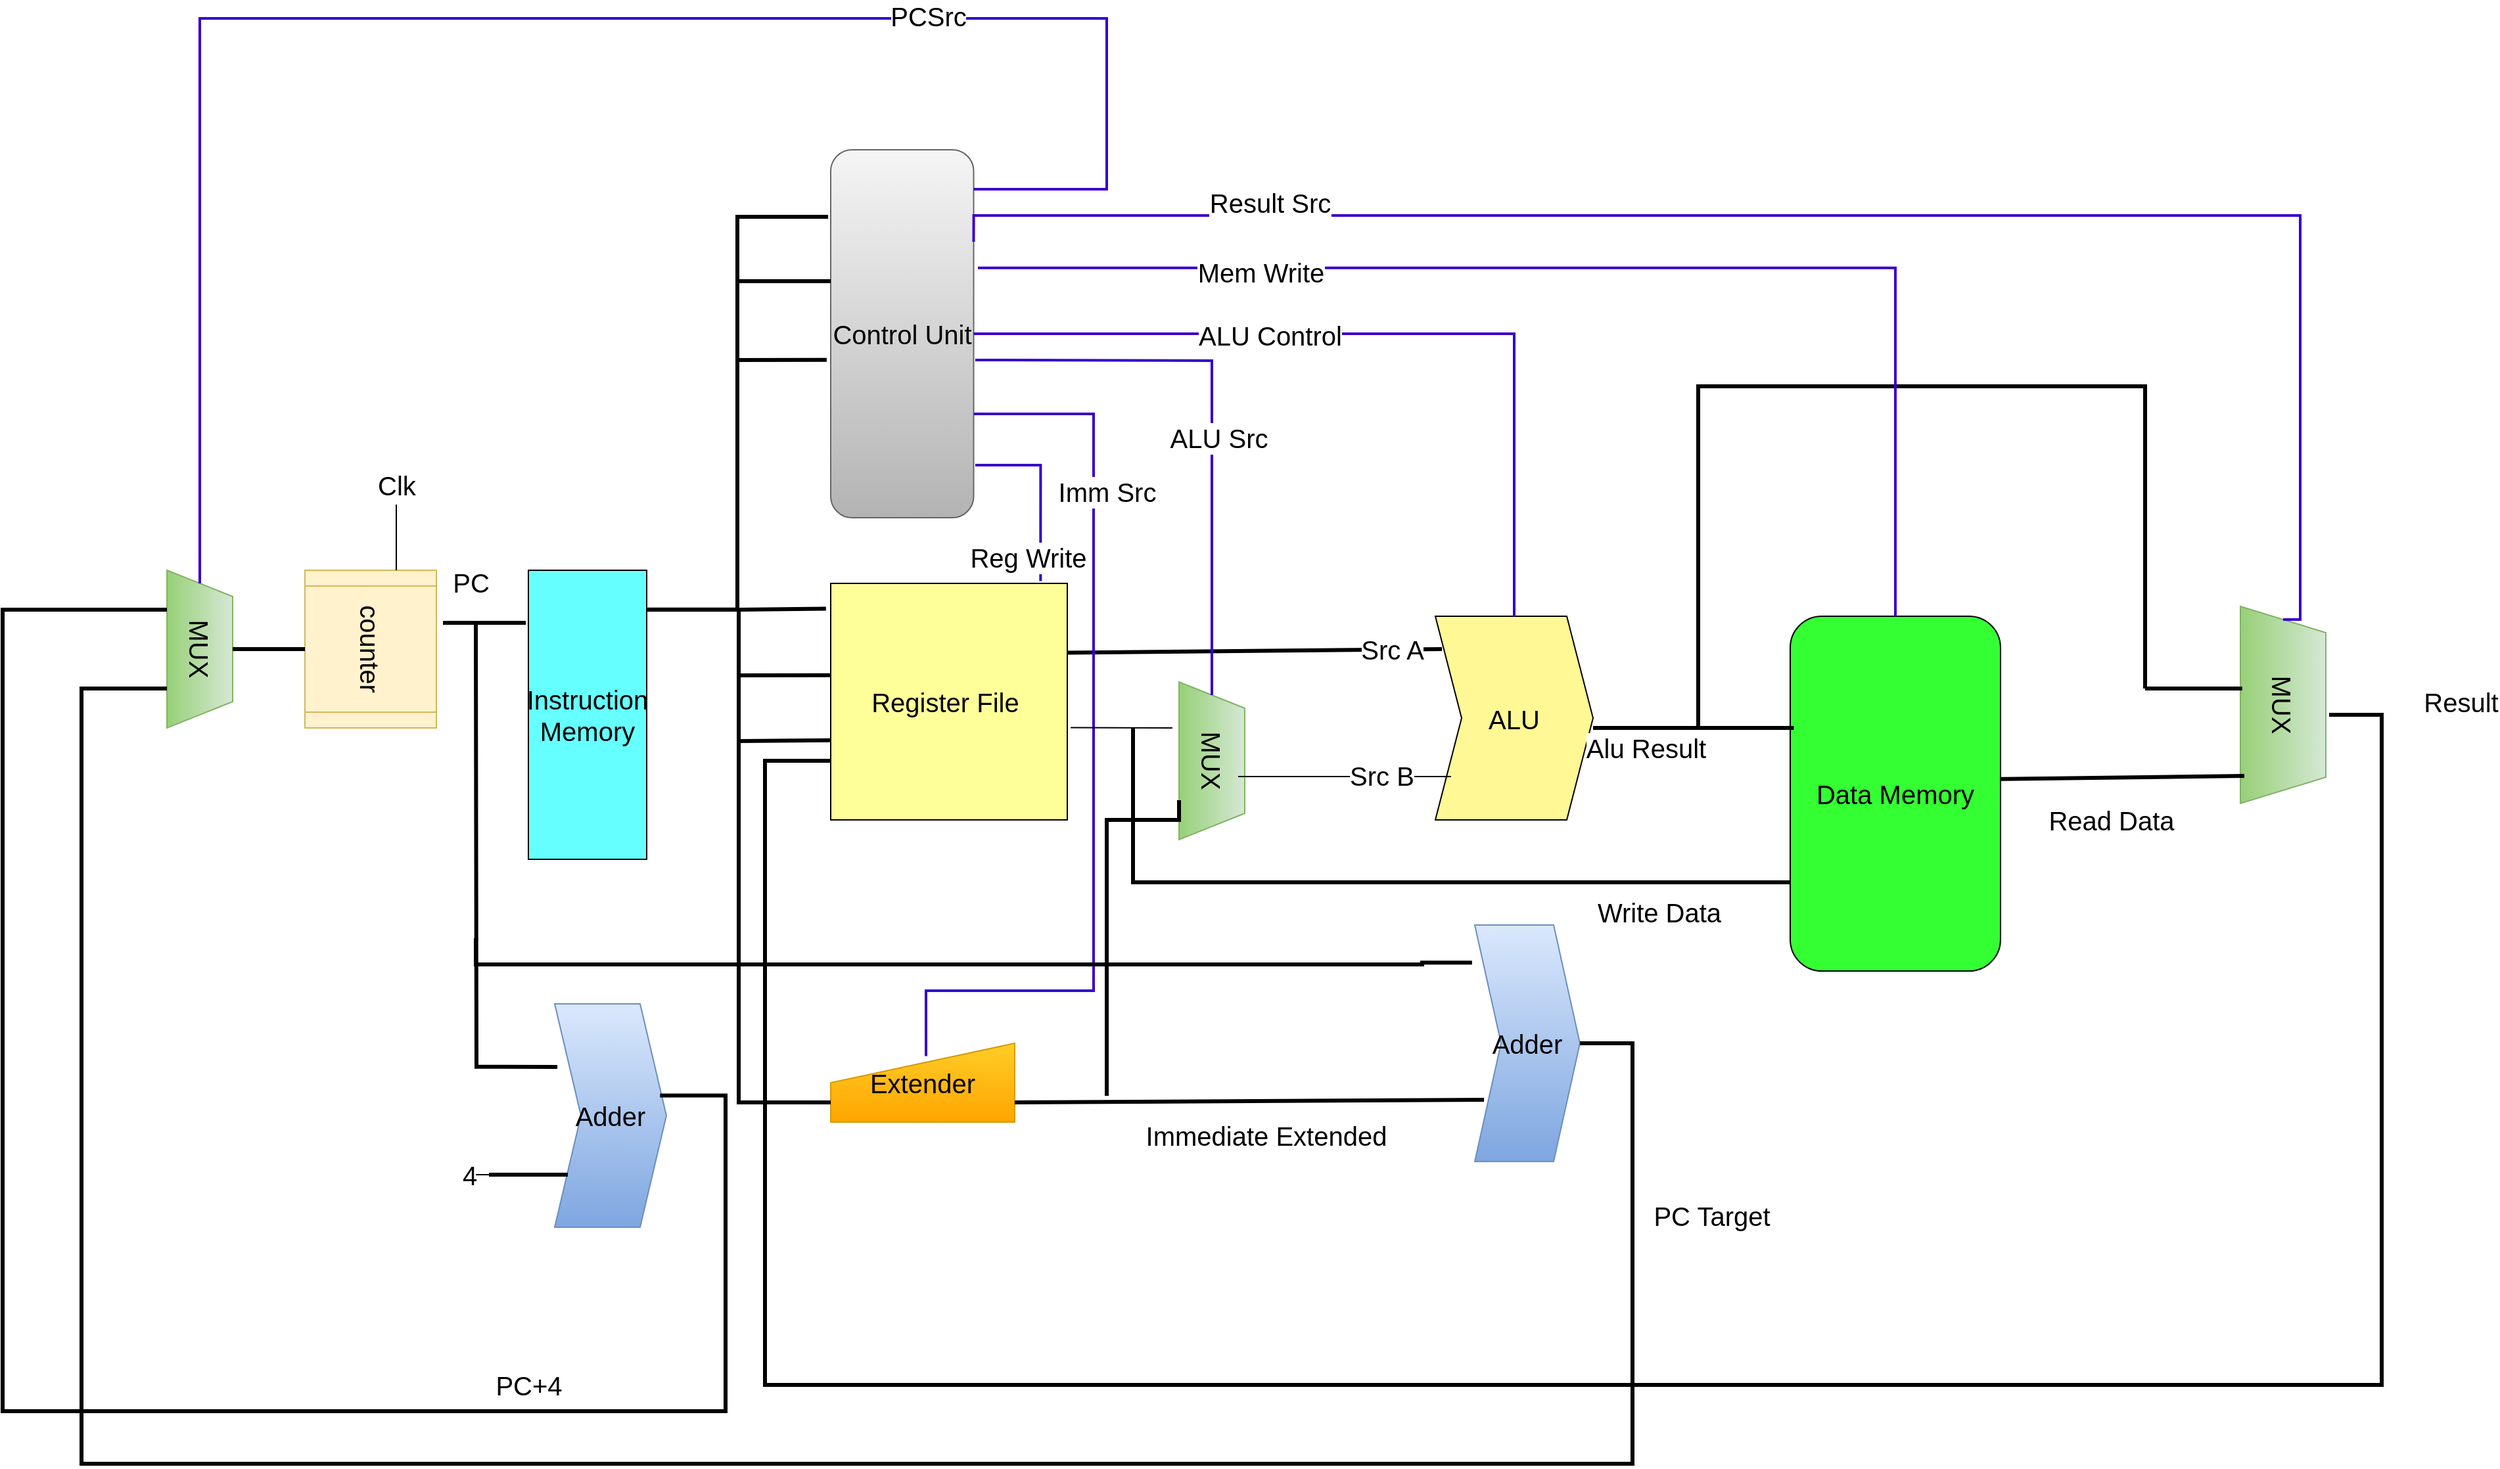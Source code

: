<mxfile version="21.6.2" type="device">
  <diagram name="Page-1" id="XgAYXHbHt_Vr3a4E0hrU">
    <mxGraphModel dx="2523" dy="1965" grid="1" gridSize="10" guides="1" tooltips="1" connect="1" arrows="1" fold="1" page="1" pageScale="1" pageWidth="850" pageHeight="1100" math="0" shadow="0">
      <root>
        <mxCell id="0" />
        <mxCell id="1" parent="0" />
        <mxCell id="yU2Yx_QxxzWmTwz0smRt-1" value="&lt;font style=&quot;font-size: 20px;&quot;&gt;MUX&lt;/font&gt;" style="shape=trapezoid;perimeter=trapezoidPerimeter;whiteSpace=wrap;html=1;fixedSize=1;rotation=90;fillColor=#d5e8d4;gradientColor=#97d077;strokeColor=#82b366;fontSize=20;" vertex="1" parent="1">
          <mxGeometry x="60" y="155" width="120" height="50" as="geometry" />
        </mxCell>
        <mxCell id="yU2Yx_QxxzWmTwz0smRt-2" value="&lt;font style=&quot;font-size: 20px;&quot;&gt;counter&lt;/font&gt;" style="shape=process;whiteSpace=wrap;html=1;backgroundOutline=1;rotation=90;fillColor=#fff2cc;strokeColor=#d6b656;gradientDirection=north;fontSize=20;" vertex="1" parent="1">
          <mxGeometry x="190" y="130" width="120" height="100" as="geometry" />
        </mxCell>
        <mxCell id="yU2Yx_QxxzWmTwz0smRt-3" value="&lt;font style=&quot;font-size: 20px;&quot;&gt;Control Unit&lt;/font&gt;" style="rounded=1;whiteSpace=wrap;html=1;rotation=0;fillColor=#f5f5f5;gradientColor=#b3b3b3;strokeColor=#666666;fontSize=20;" vertex="1" parent="1">
          <mxGeometry x="600" y="-200" width="108.75" height="280" as="geometry" />
        </mxCell>
        <mxCell id="yU2Yx_QxxzWmTwz0smRt-51" value="&lt;font style=&quot;font-size: 20px;&quot;&gt;Instruction Memory&lt;/font&gt;" style="rounded=0;whiteSpace=wrap;html=1;fillColor=#66FFFF;fontSize=20;" vertex="1" parent="1">
          <mxGeometry x="370" y="120" width="90" height="220" as="geometry" />
        </mxCell>
        <mxCell id="yU2Yx_QxxzWmTwz0smRt-52" value="" style="endArrow=none;html=1;rounded=0;exitX=0.5;exitY=0;exitDx=0;exitDy=0;entryX=0.5;entryY=1;entryDx=0;entryDy=0;strokeWidth=3;fontSize=20;" edge="1" parent="1" source="yU2Yx_QxxzWmTwz0smRt-1" target="yU2Yx_QxxzWmTwz0smRt-2">
          <mxGeometry width="50" height="50" relative="1" as="geometry">
            <mxPoint x="170" y="230" as="sourcePoint" />
            <mxPoint x="220" y="180" as="targetPoint" />
          </mxGeometry>
        </mxCell>
        <mxCell id="yU2Yx_QxxzWmTwz0smRt-53" value="" style="endArrow=none;html=1;rounded=0;exitX=0.333;exitY=-0.05;exitDx=0;exitDy=0;exitPerimeter=0;entryX=-0.022;entryY=0.182;entryDx=0;entryDy=0;entryPerimeter=0;strokeWidth=3;fontSize=20;" edge="1" parent="1" source="yU2Yx_QxxzWmTwz0smRt-2" target="yU2Yx_QxxzWmTwz0smRt-51">
          <mxGeometry width="50" height="50" relative="1" as="geometry">
            <mxPoint x="320" y="230" as="sourcePoint" />
            <mxPoint x="370" y="180" as="targetPoint" />
          </mxGeometry>
        </mxCell>
        <mxCell id="yU2Yx_QxxzWmTwz0smRt-54" value="" style="endArrow=none;html=1;rounded=0;fontSize=20;" edge="1" parent="1">
          <mxGeometry width="50" height="50" relative="1" as="geometry">
            <mxPoint x="269.5" y="120" as="sourcePoint" />
            <mxPoint x="269.5" y="70" as="targetPoint" />
          </mxGeometry>
        </mxCell>
        <mxCell id="yU2Yx_QxxzWmTwz0smRt-55" value="&lt;font style=&quot;font-size: 20px;&quot;&gt;Clk&lt;/font&gt;" style="text;html=1;strokeColor=none;fillColor=none;align=center;verticalAlign=middle;whiteSpace=wrap;rounded=0;fontSize=20;" vertex="1" parent="1">
          <mxGeometry x="240" y="40" width="60" height="30" as="geometry" />
        </mxCell>
        <mxCell id="yU2Yx_QxxzWmTwz0smRt-56" value="&lt;font style=&quot;font-size: 20px;&quot;&gt;Register File&amp;nbsp;&lt;/font&gt;" style="whiteSpace=wrap;html=1;aspect=fixed;fillColor=#FFFF99;fontSize=20;" vertex="1" parent="1">
          <mxGeometry x="600" y="130" width="180" height="180" as="geometry" />
        </mxCell>
        <mxCell id="yU2Yx_QxxzWmTwz0smRt-57" value="" style="endArrow=none;html=1;rounded=0;exitX=1;exitY=0.136;exitDx=0;exitDy=0;exitPerimeter=0;edgeStyle=elbowEdgeStyle;entryX=-0.018;entryY=0.182;entryDx=0;entryDy=0;entryPerimeter=0;strokeWidth=3;fontSize=20;" edge="1" parent="1" source="yU2Yx_QxxzWmTwz0smRt-51" target="yU2Yx_QxxzWmTwz0smRt-3">
          <mxGeometry width="50" height="50" relative="1" as="geometry">
            <mxPoint x="530" y="110" as="sourcePoint" />
            <mxPoint x="520" y="-130" as="targetPoint" />
          </mxGeometry>
        </mxCell>
        <mxCell id="yU2Yx_QxxzWmTwz0smRt-58" value="" style="endArrow=none;html=1;rounded=0;entryX=0.028;entryY=0.357;entryDx=0;entryDy=0;entryPerimeter=0;strokeWidth=3;fontSize=20;" edge="1" parent="1">
          <mxGeometry width="50" height="50" relative="1" as="geometry">
            <mxPoint x="530" y="-100" as="sourcePoint" />
            <mxPoint x="600.005" y="-100.04" as="targetPoint" />
          </mxGeometry>
        </mxCell>
        <mxCell id="yU2Yx_QxxzWmTwz0smRt-59" value="" style="endArrow=none;html=1;rounded=0;entryX=-0.028;entryY=0.571;entryDx=0;entryDy=0;entryPerimeter=0;strokeWidth=3;fontSize=20;" edge="1" parent="1" target="yU2Yx_QxxzWmTwz0smRt-3">
          <mxGeometry width="50" height="50" relative="1" as="geometry">
            <mxPoint x="530" y="-40" as="sourcePoint" />
            <mxPoint x="580" y="-90" as="targetPoint" />
          </mxGeometry>
        </mxCell>
        <mxCell id="yU2Yx_QxxzWmTwz0smRt-60" value="&lt;font style=&quot;font-size: 20px;&quot;&gt;Extender&lt;/font&gt;" style="shape=manualInput;whiteSpace=wrap;html=1;fillColor=#ffcd28;gradientColor=#ffa500;strokeColor=#d79b00;fontSize=20;" vertex="1" parent="1">
          <mxGeometry x="600" y="480" width="140" height="60" as="geometry" />
        </mxCell>
        <mxCell id="yU2Yx_QxxzWmTwz0smRt-61" value="" style="endArrow=none;html=1;rounded=0;edgeStyle=elbowEdgeStyle;entryX=0;entryY=0.75;entryDx=0;entryDy=0;strokeWidth=3;fontSize=20;" edge="1" parent="1" target="yU2Yx_QxxzWmTwz0smRt-60">
          <mxGeometry width="50" height="50" relative="1" as="geometry">
            <mxPoint x="460" y="150" as="sourcePoint" />
            <mxPoint x="560" y="210" as="targetPoint" />
            <Array as="points" />
          </mxGeometry>
        </mxCell>
        <mxCell id="yU2Yx_QxxzWmTwz0smRt-64" value="&lt;font style=&quot;font-size: 20px;&quot;&gt;MUX&lt;/font&gt;" style="shape=trapezoid;perimeter=trapezoidPerimeter;whiteSpace=wrap;html=1;fixedSize=1;rotation=90;fillColor=#d5e8d4;gradientColor=#97d077;strokeColor=#82b366;fontSize=20;" vertex="1" parent="1">
          <mxGeometry x="830" y="240" width="120" height="50" as="geometry" />
        </mxCell>
        <mxCell id="yU2Yx_QxxzWmTwz0smRt-66" value="&lt;font style=&quot;font-size: 20px;&quot;&gt;ALU&lt;/font&gt;" style="shape=step;perimeter=stepPerimeter;whiteSpace=wrap;html=1;fixedSize=1;fillColor=#FFF894;fontSize=20;" vertex="1" parent="1">
          <mxGeometry x="1060" y="155" width="120" height="155" as="geometry" />
        </mxCell>
        <mxCell id="yU2Yx_QxxzWmTwz0smRt-67" value="" style="endArrow=none;html=1;rounded=0;fontSize=20;" edge="1" parent="1">
          <mxGeometry width="50" height="50" relative="1" as="geometry">
            <mxPoint x="910" y="277" as="sourcePoint" />
            <mxPoint x="1072" y="277" as="targetPoint" />
          </mxGeometry>
        </mxCell>
        <mxCell id="yU2Yx_QxxzWmTwz0smRt-114" value="&lt;font style=&quot;font-size: 20px;&quot;&gt;Src B&lt;/font&gt;" style="edgeLabel;html=1;align=center;verticalAlign=middle;resizable=0;points=[];fontSize=20;" vertex="1" connectable="0" parent="yU2Yx_QxxzWmTwz0smRt-67">
          <mxGeometry x="0.337" y="1" relative="1" as="geometry">
            <mxPoint as="offset" />
          </mxGeometry>
        </mxCell>
        <mxCell id="yU2Yx_QxxzWmTwz0smRt-68" value="" style="endArrow=none;html=1;rounded=0;entryX=0.042;entryY=0.161;entryDx=0;entryDy=0;entryPerimeter=0;exitX=1.002;exitY=0.293;exitDx=0;exitDy=0;exitPerimeter=0;strokeWidth=3;fontSize=20;" edge="1" parent="1" source="yU2Yx_QxxzWmTwz0smRt-56" target="yU2Yx_QxxzWmTwz0smRt-66">
          <mxGeometry width="50" height="50" relative="1" as="geometry">
            <mxPoint x="820" y="180" as="sourcePoint" />
            <mxPoint x="1030" y="182.5" as="targetPoint" />
          </mxGeometry>
        </mxCell>
        <mxCell id="yU2Yx_QxxzWmTwz0smRt-115" value="&lt;font style=&quot;font-size: 20px;&quot;&gt;Src A&lt;/font&gt;" style="edgeLabel;html=1;align=center;verticalAlign=middle;resizable=0;points=[];fontSize=20;" vertex="1" connectable="0" parent="yU2Yx_QxxzWmTwz0smRt-68">
          <mxGeometry x="0.732" y="1" relative="1" as="geometry">
            <mxPoint as="offset" />
          </mxGeometry>
        </mxCell>
        <mxCell id="yU2Yx_QxxzWmTwz0smRt-69" value="&lt;font style=&quot;font-size: 20px;&quot;&gt;Data Memory&lt;/font&gt;" style="rounded=1;whiteSpace=wrap;html=1;fillColor=#33FF33;fontSize=20;" vertex="1" parent="1">
          <mxGeometry x="1330" y="155" width="160" height="270" as="geometry" />
        </mxCell>
        <mxCell id="yU2Yx_QxxzWmTwz0smRt-71" value="" style="endArrow=none;html=1;rounded=0;entryX=0.017;entryY=0.315;entryDx=0;entryDy=0;entryPerimeter=0;strokeWidth=3;fontSize=20;" edge="1" parent="1" target="yU2Yx_QxxzWmTwz0smRt-69">
          <mxGeometry width="50" height="50" relative="1" as="geometry">
            <mxPoint x="1180" y="240" as="sourcePoint" />
            <mxPoint x="1230" y="190" as="targetPoint" />
          </mxGeometry>
        </mxCell>
        <mxCell id="yU2Yx_QxxzWmTwz0smRt-116" value="&lt;font style=&quot;font-size: 20px;&quot;&gt;Alu Result&lt;/font&gt;" style="edgeLabel;html=1;align=center;verticalAlign=middle;resizable=0;points=[];fontSize=20;" vertex="1" connectable="0" parent="yU2Yx_QxxzWmTwz0smRt-71">
          <mxGeometry x="-0.653" y="-2" relative="1" as="geometry">
            <mxPoint x="13" y="13" as="offset" />
          </mxGeometry>
        </mxCell>
        <mxCell id="yU2Yx_QxxzWmTwz0smRt-72" value="&lt;font style=&quot;font-size: 20px;&quot;&gt;MUX&lt;/font&gt;" style="shape=trapezoid;perimeter=trapezoidPerimeter;whiteSpace=wrap;html=1;fixedSize=1;rotation=90;fillColor=#d5e8d4;gradientColor=#97d077;strokeColor=#82b366;fontSize=20;" vertex="1" parent="1">
          <mxGeometry x="1630" y="190" width="150" height="65" as="geometry" />
        </mxCell>
        <mxCell id="yU2Yx_QxxzWmTwz0smRt-73" value="" style="endArrow=none;html=1;rounded=0;entryX=0.86;entryY=0.954;entryDx=0;entryDy=0;entryPerimeter=0;exitX=1.002;exitY=0.459;exitDx=0;exitDy=0;exitPerimeter=0;strokeWidth=3;fontSize=20;" edge="1" parent="1" source="yU2Yx_QxxzWmTwz0smRt-69" target="yU2Yx_QxxzWmTwz0smRt-72">
          <mxGeometry width="50" height="50" relative="1" as="geometry">
            <mxPoint x="1450" y="280" as="sourcePoint" />
            <mxPoint x="1500" y="230" as="targetPoint" />
          </mxGeometry>
        </mxCell>
        <mxCell id="yU2Yx_QxxzWmTwz0smRt-119" value="&lt;font style=&quot;font-size: 20px;&quot;&gt;Read Data&lt;/font&gt;" style="edgeLabel;html=1;align=center;verticalAlign=middle;resizable=0;points=[];fontSize=20;" vertex="1" connectable="0" parent="yU2Yx_QxxzWmTwz0smRt-73">
          <mxGeometry x="-0.098" y="-8" relative="1" as="geometry">
            <mxPoint y="24" as="offset" />
          </mxGeometry>
        </mxCell>
        <mxCell id="yU2Yx_QxxzWmTwz0smRt-76" value="" style="endArrow=none;html=1;rounded=0;edgeStyle=elbowEdgeStyle;elbow=vertical;endSize=6;strokeWidth=3;fontSize=20;" edge="1" parent="1">
          <mxGeometry width="50" height="50" relative="1" as="geometry">
            <mxPoint x="1260" y="240" as="sourcePoint" />
            <mxPoint x="1600" y="210" as="targetPoint" />
            <Array as="points">
              <mxPoint x="1410" y="-20" />
            </Array>
          </mxGeometry>
        </mxCell>
        <mxCell id="yU2Yx_QxxzWmTwz0smRt-78" value="" style="endArrow=none;html=1;rounded=0;entryX=0.417;entryY=0.979;entryDx=0;entryDy=0;entryPerimeter=0;strokeWidth=3;fontSize=20;" edge="1" parent="1" target="yU2Yx_QxxzWmTwz0smRt-72">
          <mxGeometry width="50" height="50" relative="1" as="geometry">
            <mxPoint x="1600" y="210" as="sourcePoint" />
            <mxPoint x="1670" y="200" as="targetPoint" />
          </mxGeometry>
        </mxCell>
        <mxCell id="yU2Yx_QxxzWmTwz0smRt-79" value="&lt;font style=&quot;font-size: 20px;&quot;&gt;Adder&lt;/font&gt;" style="shape=step;perimeter=stepPerimeter;whiteSpace=wrap;html=1;fixedSize=1;fillColor=#dae8fc;gradientColor=#7ea6e0;strokeColor=#6c8ebf;fontSize=20;" vertex="1" parent="1">
          <mxGeometry x="1090" y="390" width="80" height="180" as="geometry" />
        </mxCell>
        <mxCell id="yU2Yx_QxxzWmTwz0smRt-80" value="" style="endArrow=none;html=1;rounded=0;entryX=0.088;entryY=0.739;entryDx=0;entryDy=0;entryPerimeter=0;exitX=1;exitY=0.75;exitDx=0;exitDy=0;strokeWidth=3;fontSize=20;" edge="1" parent="1" source="yU2Yx_QxxzWmTwz0smRt-60" target="yU2Yx_QxxzWmTwz0smRt-79">
          <mxGeometry width="50" height="50" relative="1" as="geometry">
            <mxPoint x="760" y="520" as="sourcePoint" />
            <mxPoint x="810" y="470" as="targetPoint" />
          </mxGeometry>
        </mxCell>
        <mxCell id="yU2Yx_QxxzWmTwz0smRt-122" value="&lt;font style=&quot;font-size: 20px;&quot;&gt;Immediate Extended&lt;/font&gt;" style="edgeLabel;html=1;align=center;verticalAlign=middle;resizable=0;points=[];fontSize=20;" vertex="1" connectable="0" parent="yU2Yx_QxxzWmTwz0smRt-80">
          <mxGeometry x="-0.059" y="4" relative="1" as="geometry">
            <mxPoint x="23" y="30" as="offset" />
          </mxGeometry>
        </mxCell>
        <mxCell id="yU2Yx_QxxzWmTwz0smRt-81" value="" style="endArrow=none;html=1;rounded=0;edgeStyle=orthogonalEdgeStyle;entryX=0.75;entryY=1;entryDx=0;entryDy=0;strokeWidth=3;fontSize=20;" edge="1" parent="1" target="yU2Yx_QxxzWmTwz0smRt-64">
          <mxGeometry width="50" height="50" relative="1" as="geometry">
            <mxPoint x="810" y="520" as="sourcePoint" />
            <mxPoint x="810" y="310" as="targetPoint" />
            <Array as="points">
              <mxPoint x="810" y="310" />
              <mxPoint x="865" y="310" />
            </Array>
          </mxGeometry>
        </mxCell>
        <mxCell id="yU2Yx_QxxzWmTwz0smRt-82" value="&lt;font style=&quot;font-size: 20px;&quot;&gt;Adder&lt;/font&gt;" style="shape=step;perimeter=stepPerimeter;whiteSpace=wrap;html=1;fixedSize=1;fillColor=#dae8fc;gradientColor=#7ea6e0;strokeColor=#6c8ebf;fontSize=20;" vertex="1" parent="1">
          <mxGeometry x="390" y="450" width="85" height="170" as="geometry" />
        </mxCell>
        <mxCell id="yU2Yx_QxxzWmTwz0smRt-83" value="" style="endArrow=none;html=1;rounded=0;edgeStyle=orthogonalEdgeStyle;exitX=0.024;exitY=0.282;exitDx=0;exitDy=0;exitPerimeter=0;strokeWidth=3;fontSize=20;" edge="1" parent="1" source="yU2Yx_QxxzWmTwz0smRt-82">
          <mxGeometry width="50" height="50" relative="1" as="geometry">
            <mxPoint x="290" y="330" as="sourcePoint" />
            <mxPoint x="330" y="160" as="targetPoint" />
          </mxGeometry>
        </mxCell>
        <mxCell id="yU2Yx_QxxzWmTwz0smRt-123" value="&lt;font style=&quot;font-size: 20px;&quot;&gt;PC&lt;/font&gt;" style="edgeLabel;html=1;align=center;verticalAlign=middle;resizable=0;points=[];fontSize=20;" vertex="1" connectable="0" parent="yU2Yx_QxxzWmTwz0smRt-83">
          <mxGeometry x="0.06" y="4" relative="1" as="geometry">
            <mxPoint x="-1" y="-219" as="offset" />
          </mxGeometry>
        </mxCell>
        <mxCell id="yU2Yx_QxxzWmTwz0smRt-84" value="" style="endArrow=none;html=1;rounded=0;strokeWidth=3;fontSize=20;" edge="1" parent="1" source="yU2Yx_QxxzWmTwz0smRt-85">
          <mxGeometry width="50" height="50" relative="1" as="geometry">
            <mxPoint x="330" y="580" as="sourcePoint" />
            <mxPoint x="400" y="580" as="targetPoint" />
          </mxGeometry>
        </mxCell>
        <mxCell id="yU2Yx_QxxzWmTwz0smRt-87" value="" style="endArrow=none;html=1;rounded=0;fontSize=20;" edge="1" parent="1" target="yU2Yx_QxxzWmTwz0smRt-85">
          <mxGeometry width="50" height="50" relative="1" as="geometry">
            <mxPoint x="330" y="580" as="sourcePoint" />
            <mxPoint x="400" y="580" as="targetPoint" />
          </mxGeometry>
        </mxCell>
        <mxCell id="yU2Yx_QxxzWmTwz0smRt-85" value="&lt;font style=&quot;font-size: 20px;&quot;&gt;4&lt;/font&gt;" style="text;html=1;align=center;verticalAlign=middle;resizable=0;points=[];autosize=1;strokeColor=none;fillColor=none;fontSize=20;" vertex="1" parent="1">
          <mxGeometry x="310" y="560" width="30" height="40" as="geometry" />
        </mxCell>
        <mxCell id="yU2Yx_QxxzWmTwz0smRt-88" value="" style="endArrow=none;html=1;rounded=0;edgeStyle=elbowEdgeStyle;entryX=0.25;entryY=1;entryDx=0;entryDy=0;strokeWidth=3;fontSize=20;" edge="1" parent="1" target="yU2Yx_QxxzWmTwz0smRt-1">
          <mxGeometry width="50" height="50" relative="1" as="geometry">
            <mxPoint x="490" y="760" as="sourcePoint" />
            <mxPoint x="85" y="140" as="targetPoint" />
            <Array as="points">
              <mxPoint x="-30" y="390" />
            </Array>
          </mxGeometry>
        </mxCell>
        <mxCell id="yU2Yx_QxxzWmTwz0smRt-124" value="&lt;font style=&quot;font-size: 20px;&quot;&gt;PC+4&lt;/font&gt;" style="edgeLabel;html=1;align=center;verticalAlign=middle;resizable=0;points=[];fontSize=20;" vertex="1" connectable="0" parent="yU2Yx_QxxzWmTwz0smRt-88">
          <mxGeometry x="-0.878" y="2" relative="1" as="geometry">
            <mxPoint x="-44" y="-22" as="offset" />
          </mxGeometry>
        </mxCell>
        <mxCell id="yU2Yx_QxxzWmTwz0smRt-89" value="" style="endArrow=none;html=1;rounded=0;edgeStyle=orthogonalEdgeStyle;entryX=0.943;entryY=0.41;entryDx=0;entryDy=0;entryPerimeter=0;strokeWidth=3;fontSize=20;" edge="1" parent="1" target="yU2Yx_QxxzWmTwz0smRt-82">
          <mxGeometry width="50" height="50" relative="1" as="geometry">
            <mxPoint x="490" y="760" as="sourcePoint" />
            <mxPoint x="500" y="520" as="targetPoint" />
            <Array as="points">
              <mxPoint x="520" y="760" />
              <mxPoint x="520" y="520" />
            </Array>
          </mxGeometry>
        </mxCell>
        <mxCell id="yU2Yx_QxxzWmTwz0smRt-90" value="" style="endArrow=none;html=1;rounded=0;edgeStyle=orthogonalEdgeStyle;exitX=1;exitY=0.5;exitDx=0;exitDy=0;entryX=0.75;entryY=1;entryDx=0;entryDy=0;strokeWidth=3;fontSize=20;" edge="1" parent="1" source="yU2Yx_QxxzWmTwz0smRt-79" target="yU2Yx_QxxzWmTwz0smRt-1">
          <mxGeometry width="50" height="50" relative="1" as="geometry">
            <mxPoint x="1250" y="600" as="sourcePoint" />
            <mxPoint x="10" y="300" as="targetPoint" />
            <Array as="points">
              <mxPoint x="1210" y="480" />
              <mxPoint x="1210" y="800" />
              <mxPoint x="30" y="800" />
              <mxPoint x="30" y="210" />
            </Array>
          </mxGeometry>
        </mxCell>
        <mxCell id="yU2Yx_QxxzWmTwz0smRt-121" value="&lt;font style=&quot;font-size: 20px;&quot;&gt;PC Target&lt;/font&gt;" style="edgeLabel;html=1;align=center;verticalAlign=middle;resizable=0;points=[];fontSize=20;" vertex="1" connectable="0" parent="yU2Yx_QxxzWmTwz0smRt-90">
          <mxGeometry x="-0.87" y="-2" relative="1" as="geometry">
            <mxPoint x="62" y="28" as="offset" />
          </mxGeometry>
        </mxCell>
        <mxCell id="yU2Yx_QxxzWmTwz0smRt-92" value="" style="endArrow=none;html=1;rounded=0;entryX=-0.02;entryY=0.107;entryDx=0;entryDy=0;entryPerimeter=0;strokeWidth=3;fontSize=20;" edge="1" parent="1" target="yU2Yx_QxxzWmTwz0smRt-56">
          <mxGeometry width="50" height="50" relative="1" as="geometry">
            <mxPoint x="530" y="150" as="sourcePoint" />
            <mxPoint x="580" y="100" as="targetPoint" />
          </mxGeometry>
        </mxCell>
        <mxCell id="yU2Yx_QxxzWmTwz0smRt-93" value="" style="endArrow=none;html=1;rounded=0;entryX=0.002;entryY=0.388;entryDx=0;entryDy=0;entryPerimeter=0;strokeWidth=3;fontSize=20;" edge="1" parent="1" target="yU2Yx_QxxzWmTwz0smRt-56">
          <mxGeometry width="50" height="50" relative="1" as="geometry">
            <mxPoint x="530" y="200" as="sourcePoint" />
            <mxPoint x="580" y="150" as="targetPoint" />
          </mxGeometry>
        </mxCell>
        <mxCell id="yU2Yx_QxxzWmTwz0smRt-94" value="" style="endArrow=none;html=1;rounded=0;entryX=0.002;entryY=0.663;entryDx=0;entryDy=0;entryPerimeter=0;strokeWidth=3;fontSize=20;" edge="1" parent="1" target="yU2Yx_QxxzWmTwz0smRt-56">
          <mxGeometry width="50" height="50" relative="1" as="geometry">
            <mxPoint x="530" y="250" as="sourcePoint" />
            <mxPoint x="580" y="200" as="targetPoint" />
          </mxGeometry>
        </mxCell>
        <mxCell id="yU2Yx_QxxzWmTwz0smRt-96" value="" style="endArrow=none;html=1;rounded=0;edgeStyle=orthogonalEdgeStyle;entryX=0.887;entryY=-0.01;entryDx=0;entryDy=0;entryPerimeter=0;fillColor=#6a00ff;strokeColor=#3700CC;strokeWidth=2;fontSize=20;" edge="1" parent="1" target="yU2Yx_QxxzWmTwz0smRt-56">
          <mxGeometry width="50" height="50" relative="1" as="geometry">
            <mxPoint x="710" y="40" as="sourcePoint" />
            <mxPoint x="760" y="-10" as="targetPoint" />
            <Array as="points">
              <mxPoint x="760" y="40" />
            </Array>
          </mxGeometry>
        </mxCell>
        <mxCell id="yU2Yx_QxxzWmTwz0smRt-113" value="&lt;font style=&quot;font-size: 20px;&quot;&gt;Reg Write&lt;/font&gt;" style="edgeLabel;html=1;align=center;verticalAlign=middle;resizable=0;points=[];fontSize=20;" vertex="1" connectable="0" parent="yU2Yx_QxxzWmTwz0smRt-96">
          <mxGeometry x="-0.594" y="-3" relative="1" as="geometry">
            <mxPoint x="12" y="67" as="offset" />
          </mxGeometry>
        </mxCell>
        <mxCell id="yU2Yx_QxxzWmTwz0smRt-97" value="" style="endArrow=none;html=1;rounded=0;edgeStyle=orthogonalEdgeStyle;entryX=0.518;entryY=0.162;entryDx=0;entryDy=0;entryPerimeter=0;fillColor=#6a00ff;strokeColor=#3700CC;strokeWidth=2;fontSize=20;" edge="1" parent="1" target="yU2Yx_QxxzWmTwz0smRt-60">
          <mxGeometry width="50" height="50" relative="1" as="geometry">
            <mxPoint x="710" as="sourcePoint" />
            <mxPoint x="690" y="450" as="targetPoint" />
            <Array as="points">
              <mxPoint x="800" y="1" />
              <mxPoint x="800" y="440" />
              <mxPoint x="673" y="440" />
            </Array>
          </mxGeometry>
        </mxCell>
        <mxCell id="yU2Yx_QxxzWmTwz0smRt-111" value="&lt;font style=&quot;font-size: 20px;&quot;&gt;Imm Src&lt;/font&gt;" style="edgeLabel;html=1;align=center;verticalAlign=middle;resizable=0;points=[];fontSize=20;" vertex="1" connectable="0" parent="yU2Yx_QxxzWmTwz0smRt-97">
          <mxGeometry x="-0.527" relative="1" as="geometry">
            <mxPoint x="10" y="-18" as="offset" />
          </mxGeometry>
        </mxCell>
        <mxCell id="yU2Yx_QxxzWmTwz0smRt-98" value="" style="endArrow=none;html=1;rounded=0;exitX=1.014;exitY=0.61;exitDx=0;exitDy=0;exitPerimeter=0;fontSize=20;" edge="1" parent="1" source="yU2Yx_QxxzWmTwz0smRt-56">
          <mxGeometry width="50" height="50" relative="1" as="geometry">
            <mxPoint x="800" y="250" as="sourcePoint" />
            <mxPoint x="860" y="240" as="targetPoint" />
          </mxGeometry>
        </mxCell>
        <mxCell id="yU2Yx_QxxzWmTwz0smRt-99" value="" style="endArrow=none;html=1;rounded=0;edgeStyle=orthogonalEdgeStyle;entryX=0;entryY=0.5;entryDx=0;entryDy=0;fillColor=#6a00ff;strokeColor=#3700CC;strokeWidth=2;fontSize=20;" edge="1" parent="1" target="yU2Yx_QxxzWmTwz0smRt-64">
          <mxGeometry width="50" height="50" relative="1" as="geometry">
            <mxPoint x="710" y="-40" as="sourcePoint" />
            <mxPoint x="940" y="-30" as="targetPoint" />
          </mxGeometry>
        </mxCell>
        <mxCell id="yU2Yx_QxxzWmTwz0smRt-110" value="&lt;font style=&quot;font-size: 20px;&quot;&gt;ALU Src&lt;/font&gt;" style="edgeLabel;html=1;align=center;verticalAlign=middle;resizable=0;points=[];fontSize=20;" vertex="1" connectable="0" parent="yU2Yx_QxxzWmTwz0smRt-99">
          <mxGeometry x="0.101" y="5" relative="1" as="geometry">
            <mxPoint y="-1" as="offset" />
          </mxGeometry>
        </mxCell>
        <mxCell id="yU2Yx_QxxzWmTwz0smRt-100" value="" style="endArrow=none;html=1;rounded=0;edgeStyle=orthogonalEdgeStyle;entryX=0.5;entryY=0;entryDx=0;entryDy=0;fillColor=#6a00ff;strokeColor=#3700CC;strokeWidth=2;fontSize=20;" edge="1" parent="1" source="yU2Yx_QxxzWmTwz0smRt-3" target="yU2Yx_QxxzWmTwz0smRt-66">
          <mxGeometry width="50" height="50" relative="1" as="geometry">
            <mxPoint x="720" y="-70" as="sourcePoint" />
            <mxPoint x="1124.286" y="-30" as="targetPoint" />
            <Array as="points">
              <mxPoint x="1120" y="-60" />
            </Array>
          </mxGeometry>
        </mxCell>
        <mxCell id="yU2Yx_QxxzWmTwz0smRt-109" value="&lt;font style=&quot;font-size: 20px;&quot;&gt;ALU Control&lt;/font&gt;" style="edgeLabel;html=1;align=center;verticalAlign=middle;resizable=0;points=[];fontSize=20;" vertex="1" connectable="0" parent="yU2Yx_QxxzWmTwz0smRt-100">
          <mxGeometry x="-0.279" y="-1" relative="1" as="geometry">
            <mxPoint x="-1" as="offset" />
          </mxGeometry>
        </mxCell>
        <mxCell id="yU2Yx_QxxzWmTwz0smRt-101" value="" style="endArrow=none;html=1;rounded=0;exitX=1.03;exitY=0.321;exitDx=0;exitDy=0;exitPerimeter=0;edgeStyle=orthogonalEdgeStyle;entryX=0.5;entryY=0;entryDx=0;entryDy=0;fillColor=#6a00ff;strokeColor=#3700CC;strokeWidth=2;fontSize=20;" edge="1" parent="1" source="yU2Yx_QxxzWmTwz0smRt-3" target="yU2Yx_QxxzWmTwz0smRt-69">
          <mxGeometry width="50" height="50" relative="1" as="geometry">
            <mxPoint x="780" y="-120" as="sourcePoint" />
            <mxPoint x="1506.667" y="-90" as="targetPoint" />
            <Array as="points">
              <mxPoint x="1410" y="-110" />
            </Array>
          </mxGeometry>
        </mxCell>
        <mxCell id="yU2Yx_QxxzWmTwz0smRt-108" value="&lt;font style=&quot;font-size: 20px;&quot;&gt;Mem Write&lt;/font&gt;" style="edgeLabel;html=1;align=center;verticalAlign=middle;resizable=0;points=[];fontSize=20;" vertex="1" connectable="0" parent="yU2Yx_QxxzWmTwz0smRt-101">
          <mxGeometry x="-0.551" y="-3" relative="1" as="geometry">
            <mxPoint x="-1" as="offset" />
          </mxGeometry>
        </mxCell>
        <mxCell id="yU2Yx_QxxzWmTwz0smRt-103" value="" style="endArrow=none;html=1;rounded=0;edgeStyle=orthogonalEdgeStyle;exitX=1;exitY=0.25;exitDx=0;exitDy=0;entryX=0;entryY=0.5;entryDx=0;entryDy=0;fillColor=#6a00ff;strokeColor=#3700CC;strokeWidth=2;fontSize=20;" edge="1" parent="1" source="yU2Yx_QxxzWmTwz0smRt-3" target="yU2Yx_QxxzWmTwz0smRt-72">
          <mxGeometry width="50" height="50" relative="1" as="geometry">
            <mxPoint x="780" y="-170" as="sourcePoint" />
            <mxPoint x="1718" y="-150" as="targetPoint" />
            <Array as="points">
              <mxPoint x="709" y="-150" />
              <mxPoint x="1718" y="-150" />
              <mxPoint x="1718" y="158" />
            </Array>
          </mxGeometry>
        </mxCell>
        <mxCell id="yU2Yx_QxxzWmTwz0smRt-107" value="&lt;font style=&quot;font-size: 20px;&quot;&gt;Result Src&lt;/font&gt;" style="edgeLabel;html=1;align=center;verticalAlign=middle;resizable=0;points=[];fontSize=20;" vertex="1" connectable="0" parent="yU2Yx_QxxzWmTwz0smRt-103">
          <mxGeometry x="-0.637" y="10" relative="1" as="geometry">
            <mxPoint as="offset" />
          </mxGeometry>
        </mxCell>
        <mxCell id="yU2Yx_QxxzWmTwz0smRt-104" value="" style="endArrow=none;html=1;rounded=0;edgeStyle=orthogonalEdgeStyle;entryX=0;entryY=0.5;entryDx=0;entryDy=0;fillColor=#6a00ff;strokeColor=#3700CC;strokeWidth=2;fontSize=20;" edge="1" parent="1" source="yU2Yx_QxxzWmTwz0smRt-3" target="yU2Yx_QxxzWmTwz0smRt-1">
          <mxGeometry width="50" height="50" relative="1" as="geometry">
            <mxPoint x="730" y="-220" as="sourcePoint" />
            <mxPoint x="780" y="-500" as="targetPoint" />
            <Array as="points">
              <mxPoint x="810" y="-170" />
              <mxPoint x="810" y="-300" />
              <mxPoint x="120" y="-300" />
            </Array>
          </mxGeometry>
        </mxCell>
        <mxCell id="yU2Yx_QxxzWmTwz0smRt-106" value="&lt;font style=&quot;font-size: 20px;&quot;&gt;PCSrc&lt;/font&gt;" style="edgeLabel;html=1;align=center;verticalAlign=middle;resizable=0;points=[];fontSize=20;" vertex="1" connectable="0" parent="yU2Yx_QxxzWmTwz0smRt-104">
          <mxGeometry x="-0.455" y="-2" relative="1" as="geometry">
            <mxPoint as="offset" />
          </mxGeometry>
        </mxCell>
        <mxCell id="yU2Yx_QxxzWmTwz0smRt-117" value="" style="endArrow=none;html=1;rounded=0;edgeStyle=orthogonalEdgeStyle;exitX=0;exitY=0.75;exitDx=0;exitDy=0;strokeWidth=3;fontSize=20;" edge="1" parent="1" source="yU2Yx_QxxzWmTwz0smRt-69">
          <mxGeometry width="50" height="50" relative="1" as="geometry">
            <mxPoint x="1170" y="360" as="sourcePoint" />
            <mxPoint x="830" y="240" as="targetPoint" />
            <Array as="points">
              <mxPoint x="830" y="358" />
            </Array>
          </mxGeometry>
        </mxCell>
        <mxCell id="yU2Yx_QxxzWmTwz0smRt-118" value="&lt;font style=&quot;font-size: 20px;&quot;&gt;Write Data&lt;/font&gt;" style="edgeLabel;html=1;align=center;verticalAlign=middle;resizable=0;points=[];fontSize=20;" vertex="1" connectable="0" parent="yU2Yx_QxxzWmTwz0smRt-117">
          <mxGeometry x="-0.165" y="5" relative="1" as="geometry">
            <mxPoint x="158" y="17" as="offset" />
          </mxGeometry>
        </mxCell>
        <mxCell id="yU2Yx_QxxzWmTwz0smRt-120" value="" style="endArrow=none;html=1;rounded=0;edgeStyle=orthogonalEdgeStyle;entryX=-0.026;entryY=0.159;entryDx=0;entryDy=0;entryPerimeter=0;strokeWidth=3;fontSize=20;" edge="1" parent="1" target="yU2Yx_QxxzWmTwz0smRt-79">
          <mxGeometry width="50" height="50" relative="1" as="geometry">
            <mxPoint x="330" y="400" as="sourcePoint" />
            <mxPoint x="1050" y="410" as="targetPoint" />
            <Array as="points">
              <mxPoint x="330" y="420" />
              <mxPoint x="1050" y="420" />
            </Array>
          </mxGeometry>
        </mxCell>
        <mxCell id="yU2Yx_QxxzWmTwz0smRt-125" value="" style="endArrow=none;html=1;rounded=0;edgeStyle=orthogonalEdgeStyle;entryX=0;entryY=0.75;entryDx=0;entryDy=0;strokeWidth=3;fontSize=20;" edge="1" parent="1" target="yU2Yx_QxxzWmTwz0smRt-56">
          <mxGeometry width="50" height="50" relative="1" as="geometry">
            <mxPoint x="1740" y="230" as="sourcePoint" />
            <mxPoint x="560" y="310" as="targetPoint" />
            <Array as="points">
              <mxPoint x="1780" y="230" />
              <mxPoint x="1780" y="740" />
              <mxPoint x="550" y="740" />
              <mxPoint x="550" y="265" />
            </Array>
          </mxGeometry>
        </mxCell>
        <mxCell id="yU2Yx_QxxzWmTwz0smRt-126" value="&lt;font style=&quot;font-size: 20px;&quot;&gt;Result&lt;/font&gt;" style="edgeLabel;html=1;align=center;verticalAlign=middle;resizable=0;points=[];fontSize=20;" vertex="1" connectable="0" parent="yU2Yx_QxxzWmTwz0smRt-125">
          <mxGeometry x="-0.866" y="2" relative="1" as="geometry">
            <mxPoint x="58" y="-125" as="offset" />
          </mxGeometry>
        </mxCell>
      </root>
    </mxGraphModel>
  </diagram>
</mxfile>
